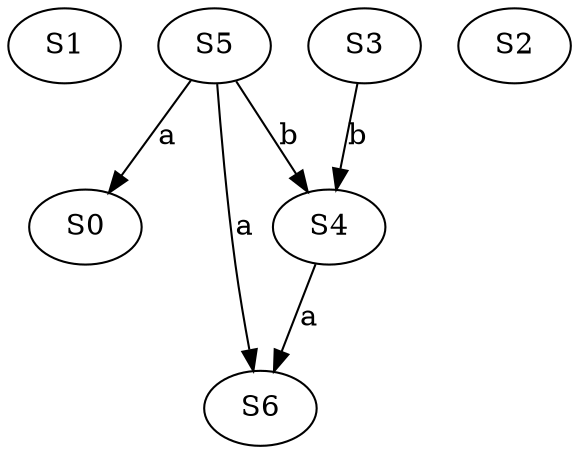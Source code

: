 strict digraph  {
S1;
S0;
S5;
S3;
S6;
S2;
S4;
S5 -> S0  [label=a];
S5 -> S6  [label=a];
S5 -> S4  [label=b];
S3 -> S4  [label=b];
S4 -> S6  [label=a];
}
